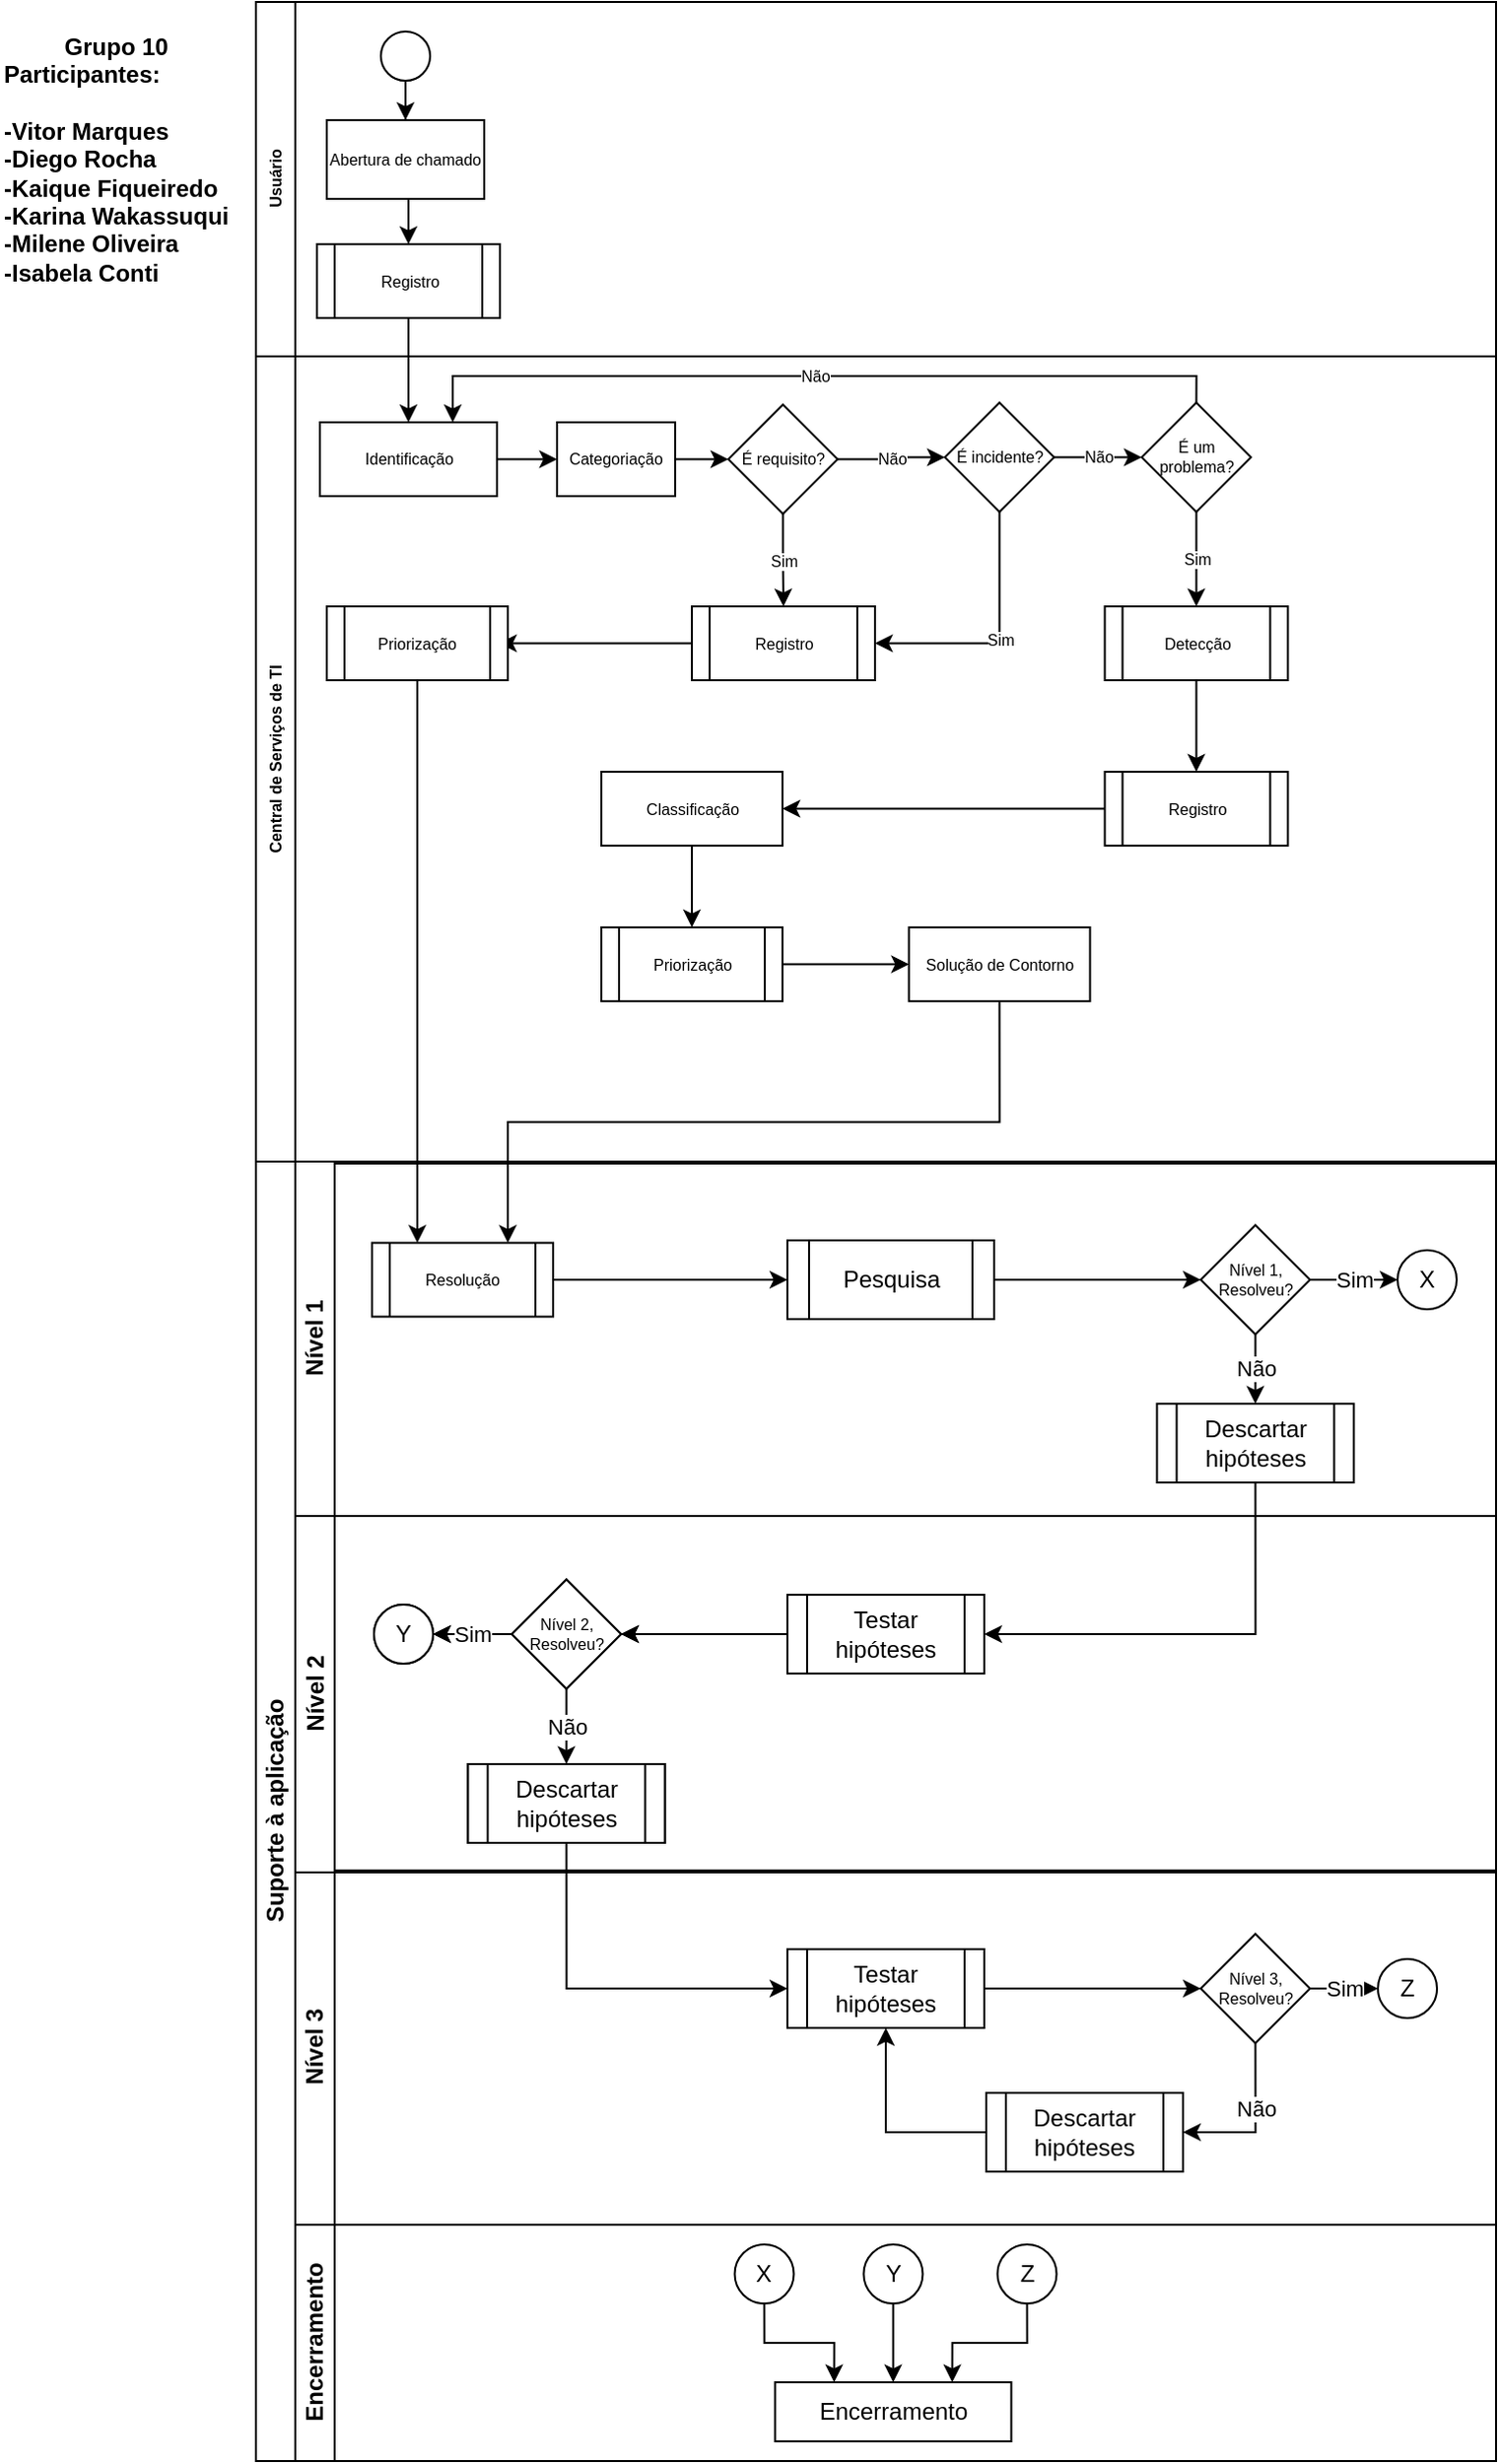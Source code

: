 <mxfile version="13.2.3" type="device"><diagram id="C5RBs43oDa-KdzZeNtuy" name="Page-1"><mxGraphModel dx="1500" dy="694" grid="1" gridSize="10" guides="1" tooltips="1" connect="1" arrows="1" fold="1" page="1" pageScale="1" pageWidth="827" pageHeight="1169" math="0" shadow="0"><root><mxCell id="WIyWlLk6GJQsqaUBKTNV-0"/><mxCell id="WIyWlLk6GJQsqaUBKTNV-1" parent="WIyWlLk6GJQsqaUBKTNV-0"/><mxCell id="LcGcvA93Wvn1qI45Pu4W-110" value="&lt;div style=&quot;font-size: 12px&quot; align=&quot;center&quot;&gt;Grupo 10 &lt;br style=&quot;font-size: 12px&quot;&gt;&lt;/div&gt;&lt;div style=&quot;font-size: 12px&quot;&gt;Participantes:&lt;/div&gt;&lt;div style=&quot;font-size: 12px&quot;&gt;&lt;br&gt;&lt;/div&gt;&lt;div style=&quot;font-size: 12px&quot;&gt;-Vitor Marques&lt;br style=&quot;font-size: 12px&quot;&gt;&lt;/div&gt;&lt;div style=&quot;font-size: 12px&quot;&gt;-Diego Rocha&lt;/div&gt;&lt;div style=&quot;font-size: 12px&quot;&gt;-Kaique Fiqueiredo&lt;/div&gt;&lt;div style=&quot;font-size: 12px&quot;&gt;-Karina Wakassuqui&lt;/div&gt;&lt;div style=&quot;font-size: 12px&quot;&gt;-Milene Oliveira&lt;/div&gt;&lt;div style=&quot;font-size: 12px&quot;&gt;-Isabela Conti&lt;br style=&quot;font-size: 12px&quot;&gt;&lt;/div&gt;" style="text;html=1;strokeColor=none;fillColor=none;align=left;verticalAlign=middle;whiteSpace=wrap;rounded=0;fontSize=12;fontStyle=1" parent="WIyWlLk6GJQsqaUBKTNV-1" vertex="1"><mxGeometry x="30" y="100" width="130" height="160" as="geometry"/></mxCell><mxCell id="a8Fe1ADQieGfbSoEw3_T-62" value="&lt;div style=&quot;font-size: 8px;&quot;&gt;Usuário&lt;/div&gt;" style="swimlane;html=1;startSize=20;horizontal=0;fontSize=8;" vertex="1" parent="WIyWlLk6GJQsqaUBKTNV-1"><mxGeometry x="160" y="100" width="630" height="180" as="geometry"/></mxCell><mxCell id="a8Fe1ADQieGfbSoEw3_T-63" value="" style="edgeStyle=orthogonalEdgeStyle;rounded=0;orthogonalLoop=1;jettySize=auto;html=1;fontSize=8;" edge="1" parent="a8Fe1ADQieGfbSoEw3_T-62" source="a8Fe1ADQieGfbSoEw3_T-64" target="a8Fe1ADQieGfbSoEw3_T-66"><mxGeometry relative="1" as="geometry"/></mxCell><mxCell id="a8Fe1ADQieGfbSoEw3_T-64" value="" style="shape=mxgraph.bpmn.shape;html=1;verticalLabelPosition=bottom;labelBackgroundColor=#ffffff;verticalAlign=top;align=center;perimeter=ellipsePerimeter;outlineConnect=0;outline=standard;symbol=general;fontSize=8;" vertex="1" parent="a8Fe1ADQieGfbSoEw3_T-62"><mxGeometry x="63.5" y="15" width="25" height="25" as="geometry"/></mxCell><mxCell id="a8Fe1ADQieGfbSoEw3_T-65" style="edgeStyle=orthogonalEdgeStyle;rounded=0;orthogonalLoop=1;jettySize=auto;html=1;exitX=0.5;exitY=1;exitDx=0;exitDy=0;entryX=0.5;entryY=0;entryDx=0;entryDy=0;" edge="1" parent="a8Fe1ADQieGfbSoEw3_T-62" source="a8Fe1ADQieGfbSoEw3_T-66" target="a8Fe1ADQieGfbSoEw3_T-67"><mxGeometry relative="1" as="geometry"/></mxCell><mxCell id="a8Fe1ADQieGfbSoEw3_T-66" value="Abertura de chamado" style="rounded=0;whiteSpace=wrap;html=1;fontSize=8;" vertex="1" parent="a8Fe1ADQieGfbSoEw3_T-62"><mxGeometry x="36" y="60" width="80" height="40" as="geometry"/></mxCell><mxCell id="a8Fe1ADQieGfbSoEw3_T-67" value="Registro" style="shape=process;whiteSpace=wrap;html=1;backgroundOutline=1;fontSize=8;" vertex="1" parent="a8Fe1ADQieGfbSoEw3_T-62"><mxGeometry x="31" y="123" width="93" height="37.5" as="geometry"/></mxCell><mxCell id="a8Fe1ADQieGfbSoEw3_T-68" value="&lt;div style=&quot;font-size: 8px;&quot;&gt;Central de Serviços de TI&lt;/div&gt;" style="swimlane;html=1;startSize=20;horizontal=0;fontSize=8;" vertex="1" parent="WIyWlLk6GJQsqaUBKTNV-1"><mxGeometry x="160" y="280" width="630" height="410" as="geometry"/></mxCell><mxCell id="a8Fe1ADQieGfbSoEw3_T-69" value="&lt;div&gt;Não&lt;/div&gt;" style="edgeStyle=orthogonalEdgeStyle;rounded=0;orthogonalLoop=1;jettySize=auto;html=1;exitX=1;exitY=0.5;exitDx=0;exitDy=0;entryX=0;entryY=0.5;entryDx=0;entryDy=0;fontSize=8;" edge="1" parent="a8Fe1ADQieGfbSoEw3_T-68" source="a8Fe1ADQieGfbSoEw3_T-72" target="a8Fe1ADQieGfbSoEw3_T-73"><mxGeometry relative="1" as="geometry"><mxPoint x="291" y="51.25" as="targetPoint"/></mxGeometry></mxCell><mxCell id="a8Fe1ADQieGfbSoEw3_T-70" value="&lt;div&gt;Sim&lt;/div&gt;" style="edgeStyle=orthogonalEdgeStyle;rounded=0;orthogonalLoop=1;jettySize=auto;html=1;fontSize=8;entryX=1;entryY=0.5;entryDx=0;entryDy=0;" edge="1" parent="a8Fe1ADQieGfbSoEw3_T-68" source="a8Fe1ADQieGfbSoEw3_T-73" target="a8Fe1ADQieGfbSoEw3_T-84"><mxGeometry relative="1" as="geometry"><mxPoint x="377.8" y="118.05" as="targetPoint"/><Array as="points"><mxPoint x="378" y="146"/></Array></mxGeometry></mxCell><mxCell id="a8Fe1ADQieGfbSoEw3_T-71" value="Não" style="edgeStyle=orthogonalEdgeStyle;rounded=0;orthogonalLoop=1;jettySize=auto;html=1;fontSize=8;" edge="1" parent="a8Fe1ADQieGfbSoEw3_T-68" source="a8Fe1ADQieGfbSoEw3_T-73" target="a8Fe1ADQieGfbSoEw3_T-80"><mxGeometry relative="1" as="geometry"/></mxCell><mxCell id="a8Fe1ADQieGfbSoEw3_T-72" value="É requisito?" style="rhombus;whiteSpace=wrap;html=1;fontSize=8;" vertex="1" parent="a8Fe1ADQieGfbSoEw3_T-68"><mxGeometry x="240" y="24.5" width="55.5" height="55.5" as="geometry"/></mxCell><mxCell id="a8Fe1ADQieGfbSoEw3_T-73" value="É incidente?" style="rhombus;whiteSpace=wrap;html=1;fontSize=8;" vertex="1" parent="a8Fe1ADQieGfbSoEw3_T-68"><mxGeometry x="350" y="23.5" width="55.5" height="55.5" as="geometry"/></mxCell><mxCell id="a8Fe1ADQieGfbSoEw3_T-74" value="Sim" style="edgeStyle=orthogonalEdgeStyle;rounded=0;orthogonalLoop=1;jettySize=auto;html=1;fontSize=8;" edge="1" parent="a8Fe1ADQieGfbSoEw3_T-68" source="a8Fe1ADQieGfbSoEw3_T-72" target="a8Fe1ADQieGfbSoEw3_T-84"><mxGeometry relative="1" as="geometry"/></mxCell><mxCell id="a8Fe1ADQieGfbSoEw3_T-75" style="edgeStyle=orthogonalEdgeStyle;rounded=0;orthogonalLoop=1;jettySize=auto;html=1;exitX=1;exitY=0.5;exitDx=0;exitDy=0;entryX=0;entryY=0.5;entryDx=0;entryDy=0;" edge="1" parent="a8Fe1ADQieGfbSoEw3_T-68" source="a8Fe1ADQieGfbSoEw3_T-76" target="a8Fe1ADQieGfbSoEw3_T-82"><mxGeometry relative="1" as="geometry"/></mxCell><mxCell id="a8Fe1ADQieGfbSoEw3_T-76" value="Identificação" style="rounded=0;whiteSpace=wrap;html=1;fontSize=8;" vertex="1" parent="a8Fe1ADQieGfbSoEw3_T-68"><mxGeometry x="32.5" y="33.5" width="90" height="37.5" as="geometry"/></mxCell><mxCell id="a8Fe1ADQieGfbSoEw3_T-77" style="edgeStyle=orthogonalEdgeStyle;rounded=0;orthogonalLoop=1;jettySize=auto;html=1;exitX=0;exitY=0.5;exitDx=0;exitDy=0;entryX=1;entryY=0.5;entryDx=0;entryDy=0;fontSize=8;" edge="1" parent="a8Fe1ADQieGfbSoEw3_T-68" source="a8Fe1ADQieGfbSoEw3_T-84"><mxGeometry relative="1" as="geometry"><mxPoint x="123.5" y="145.75" as="targetPoint"/></mxGeometry></mxCell><mxCell id="a8Fe1ADQieGfbSoEw3_T-78" value="Sim" style="edgeStyle=orthogonalEdgeStyle;rounded=0;orthogonalLoop=1;jettySize=auto;html=1;fontSize=8;entryX=0.5;entryY=0;entryDx=0;entryDy=0;" edge="1" parent="a8Fe1ADQieGfbSoEw3_T-68" source="a8Fe1ADQieGfbSoEw3_T-80" target="a8Fe1ADQieGfbSoEw3_T-86"><mxGeometry relative="1" as="geometry"><mxPoint x="477.75" y="159" as="targetPoint"/></mxGeometry></mxCell><mxCell id="a8Fe1ADQieGfbSoEw3_T-79" value="Não" style="edgeStyle=orthogonalEdgeStyle;rounded=0;orthogonalLoop=1;jettySize=auto;html=1;exitX=0.5;exitY=0;exitDx=0;exitDy=0;entryX=0.75;entryY=0;entryDx=0;entryDy=0;fontSize=8;" edge="1" parent="a8Fe1ADQieGfbSoEw3_T-68" source="a8Fe1ADQieGfbSoEw3_T-80" target="a8Fe1ADQieGfbSoEw3_T-76"><mxGeometry relative="1" as="geometry"><Array as="points"><mxPoint x="478" y="10"/><mxPoint x="100" y="10"/></Array></mxGeometry></mxCell><mxCell id="a8Fe1ADQieGfbSoEw3_T-80" value="É um problema?" style="rhombus;whiteSpace=wrap;html=1;fontSize=8;" vertex="1" parent="a8Fe1ADQieGfbSoEw3_T-68"><mxGeometry x="450" y="23.5" width="55.5" height="55.5" as="geometry"/></mxCell><mxCell id="a8Fe1ADQieGfbSoEw3_T-81" style="edgeStyle=orthogonalEdgeStyle;rounded=0;orthogonalLoop=1;jettySize=auto;html=1;exitX=1;exitY=0.5;exitDx=0;exitDy=0;entryX=0;entryY=0.5;entryDx=0;entryDy=0;" edge="1" parent="a8Fe1ADQieGfbSoEw3_T-68" source="a8Fe1ADQieGfbSoEw3_T-82" target="a8Fe1ADQieGfbSoEw3_T-72"><mxGeometry relative="1" as="geometry"/></mxCell><mxCell id="a8Fe1ADQieGfbSoEw3_T-82" value="Categoriação" style="rounded=0;whiteSpace=wrap;html=1;fontSize=8;" vertex="1" parent="a8Fe1ADQieGfbSoEw3_T-68"><mxGeometry x="153" y="33.5" width="60" height="37.5" as="geometry"/></mxCell><mxCell id="a8Fe1ADQieGfbSoEw3_T-83" value="Priorização" style="shape=process;whiteSpace=wrap;html=1;backgroundOutline=1;fontSize=8;" vertex="1" parent="a8Fe1ADQieGfbSoEw3_T-68"><mxGeometry x="36" y="127" width="92" height="37.5" as="geometry"/></mxCell><mxCell id="a8Fe1ADQieGfbSoEw3_T-84" value="Registro" style="shape=process;whiteSpace=wrap;html=1;backgroundOutline=1;fontSize=8;" vertex="1" parent="a8Fe1ADQieGfbSoEw3_T-68"><mxGeometry x="221.5" y="127" width="93" height="37.5" as="geometry"/></mxCell><mxCell id="a8Fe1ADQieGfbSoEw3_T-85" style="edgeStyle=orthogonalEdgeStyle;rounded=0;orthogonalLoop=1;jettySize=auto;html=1;exitX=0.5;exitY=1;exitDx=0;exitDy=0;entryX=0.5;entryY=0;entryDx=0;entryDy=0;fontSize=8;" edge="1" parent="a8Fe1ADQieGfbSoEw3_T-68" source="a8Fe1ADQieGfbSoEw3_T-86" target="a8Fe1ADQieGfbSoEw3_T-90"><mxGeometry relative="1" as="geometry"/></mxCell><mxCell id="a8Fe1ADQieGfbSoEw3_T-86" value="Detecção" style="shape=process;whiteSpace=wrap;html=1;backgroundOutline=1;fontSize=8;" vertex="1" parent="a8Fe1ADQieGfbSoEw3_T-68"><mxGeometry x="431.25" y="127" width="93" height="37.5" as="geometry"/></mxCell><mxCell id="a8Fe1ADQieGfbSoEw3_T-87" style="edgeStyle=orthogonalEdgeStyle;rounded=0;orthogonalLoop=1;jettySize=auto;html=1;exitX=0.5;exitY=1;exitDx=0;exitDy=0;entryX=0.5;entryY=0;entryDx=0;entryDy=0;fontSize=8;" edge="1" parent="a8Fe1ADQieGfbSoEw3_T-68" source="a8Fe1ADQieGfbSoEw3_T-89" target="a8Fe1ADQieGfbSoEw3_T-93"><mxGeometry relative="1" as="geometry"/></mxCell><mxCell id="a8Fe1ADQieGfbSoEw3_T-88" style="edgeStyle=orthogonalEdgeStyle;rounded=0;orthogonalLoop=1;jettySize=auto;html=1;exitX=0;exitY=0.5;exitDx=0;exitDy=0;entryX=1;entryY=0.5;entryDx=0;entryDy=0;fontSize=8;" edge="1" parent="a8Fe1ADQieGfbSoEw3_T-68" source="a8Fe1ADQieGfbSoEw3_T-90" target="a8Fe1ADQieGfbSoEw3_T-89"><mxGeometry relative="1" as="geometry"/></mxCell><mxCell id="a8Fe1ADQieGfbSoEw3_T-89" value="Classificação" style="rounded=0;whiteSpace=wrap;html=1;fontSize=8;" vertex="1" parent="a8Fe1ADQieGfbSoEw3_T-68"><mxGeometry x="175.5" y="211" width="92" height="37.5" as="geometry"/></mxCell><mxCell id="a8Fe1ADQieGfbSoEw3_T-90" value="Registro" style="shape=process;whiteSpace=wrap;html=1;backgroundOutline=1;fontSize=8;" vertex="1" parent="a8Fe1ADQieGfbSoEw3_T-68"><mxGeometry x="431.25" y="211" width="93" height="37.5" as="geometry"/></mxCell><mxCell id="a8Fe1ADQieGfbSoEw3_T-91" style="edgeStyle=orthogonalEdgeStyle;rounded=0;orthogonalLoop=1;jettySize=auto;html=1;exitX=1;exitY=0.5;exitDx=0;exitDy=0;entryX=0;entryY=0.5;entryDx=0;entryDy=0;fontSize=8;" edge="1" parent="a8Fe1ADQieGfbSoEw3_T-68" source="a8Fe1ADQieGfbSoEw3_T-93" target="a8Fe1ADQieGfbSoEw3_T-92"><mxGeometry relative="1" as="geometry"/></mxCell><mxCell id="a8Fe1ADQieGfbSoEw3_T-92" value="Solução de Contorno" style="rounded=0;whiteSpace=wrap;html=1;fontSize=8;" vertex="1" parent="a8Fe1ADQieGfbSoEw3_T-68"><mxGeometry x="331.75" y="290" width="92" height="37.5" as="geometry"/></mxCell><mxCell id="a8Fe1ADQieGfbSoEw3_T-93" value="Priorização" style="shape=process;whiteSpace=wrap;html=1;backgroundOutline=1;fontSize=8;" vertex="1" parent="a8Fe1ADQieGfbSoEw3_T-68"><mxGeometry x="175.5" y="290" width="92" height="37.5" as="geometry"/></mxCell><mxCell id="a8Fe1ADQieGfbSoEw3_T-175" value="Suporte à aplicação" style="swimlane;html=1;childLayout=stackLayout;resizeParent=1;resizeParentMax=0;horizontal=0;startSize=20;horizontalStack=0;" vertex="1" parent="WIyWlLk6GJQsqaUBKTNV-1"><mxGeometry x="160" y="689" width="630" height="660" as="geometry"/></mxCell><mxCell id="a8Fe1ADQieGfbSoEw3_T-176" value="Nível 1" style="swimlane;html=1;startSize=20;horizontal=0;" vertex="1" parent="a8Fe1ADQieGfbSoEw3_T-175"><mxGeometry x="20" width="610" height="180" as="geometry"/></mxCell><mxCell id="a8Fe1ADQieGfbSoEw3_T-177" style="edgeStyle=orthogonalEdgeStyle;rounded=0;orthogonalLoop=1;jettySize=auto;html=1;exitX=1;exitY=0.5;exitDx=0;exitDy=0;entryX=0;entryY=0.5;entryDx=0;entryDy=0;" edge="1" parent="a8Fe1ADQieGfbSoEw3_T-176" source="a8Fe1ADQieGfbSoEw3_T-202" target="a8Fe1ADQieGfbSoEw3_T-181"><mxGeometry relative="1" as="geometry"/></mxCell><mxCell id="a8Fe1ADQieGfbSoEw3_T-178" value="Resolução" style="shape=process;whiteSpace=wrap;html=1;backgroundOutline=1;fontSize=8;" vertex="1" parent="a8Fe1ADQieGfbSoEw3_T-176"><mxGeometry x="39" y="41.25" width="92" height="37.5" as="geometry"/></mxCell><mxCell id="a8Fe1ADQieGfbSoEw3_T-179" value="X" style="ellipse;whiteSpace=wrap;html=1;aspect=fixed;" vertex="1" parent="a8Fe1ADQieGfbSoEw3_T-176"><mxGeometry x="560" y="45" width="30" height="30" as="geometry"/></mxCell><mxCell id="a8Fe1ADQieGfbSoEw3_T-180" value="Sim" style="edgeStyle=orthogonalEdgeStyle;rounded=0;orthogonalLoop=1;jettySize=auto;html=1;exitX=1;exitY=0.5;exitDx=0;exitDy=0;entryX=0;entryY=0.5;entryDx=0;entryDy=0;" edge="1" parent="a8Fe1ADQieGfbSoEw3_T-176" source="a8Fe1ADQieGfbSoEw3_T-181" target="a8Fe1ADQieGfbSoEw3_T-179"><mxGeometry relative="1" as="geometry"/></mxCell><mxCell id="a8Fe1ADQieGfbSoEw3_T-216" value="Não" style="edgeStyle=orthogonalEdgeStyle;rounded=0;orthogonalLoop=1;jettySize=auto;html=1;exitX=0.5;exitY=1;exitDx=0;exitDy=0;entryX=0.5;entryY=0;entryDx=0;entryDy=0;" edge="1" parent="a8Fe1ADQieGfbSoEw3_T-176" source="a8Fe1ADQieGfbSoEw3_T-181" target="a8Fe1ADQieGfbSoEw3_T-215"><mxGeometry relative="1" as="geometry"/></mxCell><mxCell id="a8Fe1ADQieGfbSoEw3_T-181" value="Nível 1, Resolveu?" style="rhombus;whiteSpace=wrap;html=1;fontSize=8;" vertex="1" parent="a8Fe1ADQieGfbSoEw3_T-176"><mxGeometry x="460" y="32.25" width="55.5" height="55.5" as="geometry"/></mxCell><mxCell id="a8Fe1ADQieGfbSoEw3_T-203" style="edgeStyle=orthogonalEdgeStyle;rounded=0;orthogonalLoop=1;jettySize=auto;html=1;exitX=1;exitY=0.5;exitDx=0;exitDy=0;entryX=0;entryY=0.5;entryDx=0;entryDy=0;" edge="1" parent="a8Fe1ADQieGfbSoEw3_T-176" source="a8Fe1ADQieGfbSoEw3_T-178" target="a8Fe1ADQieGfbSoEw3_T-202"><mxGeometry relative="1" as="geometry"><mxPoint x="311" y="749" as="sourcePoint"/><mxPoint x="640" y="749" as="targetPoint"/></mxGeometry></mxCell><mxCell id="a8Fe1ADQieGfbSoEw3_T-202" value="Pesquisa" style="shape=process;whiteSpace=wrap;html=1;backgroundOutline=1;" vertex="1" parent="a8Fe1ADQieGfbSoEw3_T-176"><mxGeometry x="250" y="40" width="105" height="40" as="geometry"/></mxCell><mxCell id="a8Fe1ADQieGfbSoEw3_T-215" value="Descartar hipóteses" style="shape=process;whiteSpace=wrap;html=1;backgroundOutline=1;" vertex="1" parent="a8Fe1ADQieGfbSoEw3_T-176"><mxGeometry x="437.75" y="123" width="100" height="40" as="geometry"/></mxCell><mxCell id="a8Fe1ADQieGfbSoEw3_T-182" value="Nível 2" style="swimlane;html=1;startSize=20;horizontal=0;" vertex="1" parent="a8Fe1ADQieGfbSoEw3_T-175"><mxGeometry x="20" y="180" width="610" height="180" as="geometry"/></mxCell><mxCell id="a8Fe1ADQieGfbSoEw3_T-183" style="edgeStyle=orthogonalEdgeStyle;rounded=0;orthogonalLoop=1;jettySize=auto;html=1;exitX=0;exitY=0.5;exitDx=0;exitDy=0;entryX=1;entryY=0.5;entryDx=0;entryDy=0;" edge="1" parent="a8Fe1ADQieGfbSoEw3_T-182" source="a8Fe1ADQieGfbSoEw3_T-184" target="a8Fe1ADQieGfbSoEw3_T-185"><mxGeometry relative="1" as="geometry"/></mxCell><mxCell id="a8Fe1ADQieGfbSoEw3_T-184" value="Nível 2, Resolveu?" style="rhombus;whiteSpace=wrap;html=1;fontSize=8;" vertex="1" parent="a8Fe1ADQieGfbSoEw3_T-182"><mxGeometry x="110" y="32.25" width="55.5" height="55.5" as="geometry"/></mxCell><mxCell id="a8Fe1ADQieGfbSoEw3_T-185" value="Y" style="ellipse;whiteSpace=wrap;html=1;aspect=fixed;" vertex="1" parent="a8Fe1ADQieGfbSoEw3_T-182"><mxGeometry x="40" y="45" width="30" height="30" as="geometry"/></mxCell><mxCell id="a8Fe1ADQieGfbSoEw3_T-208" style="edgeStyle=orthogonalEdgeStyle;rounded=0;orthogonalLoop=1;jettySize=auto;html=1;exitX=0;exitY=0.5;exitDx=0;exitDy=0;entryX=1;entryY=0.5;entryDx=0;entryDy=0;" edge="1" parent="a8Fe1ADQieGfbSoEw3_T-182" source="a8Fe1ADQieGfbSoEw3_T-204" target="a8Fe1ADQieGfbSoEw3_T-184"><mxGeometry relative="1" as="geometry"/></mxCell><mxCell id="a8Fe1ADQieGfbSoEw3_T-204" value="Analisar " style="shape=process;whiteSpace=wrap;html=1;backgroundOutline=1;" vertex="1" parent="a8Fe1ADQieGfbSoEw3_T-182"><mxGeometry x="250" y="40" width="100" height="40" as="geometry"/></mxCell><mxCell id="a8Fe1ADQieGfbSoEw3_T-218" value="Filtrar Soluções" style="shape=process;whiteSpace=wrap;html=1;backgroundOutline=1;" vertex="1" parent="a8Fe1ADQieGfbSoEw3_T-182"><mxGeometry x="87.75" y="126" width="100" height="40" as="geometry"/></mxCell><mxCell id="a8Fe1ADQieGfbSoEw3_T-186" value="Nível 3" style="swimlane;html=1;startSize=20;horizontal=0;" vertex="1" parent="a8Fe1ADQieGfbSoEw3_T-175"><mxGeometry x="20" y="360" width="610" height="180" as="geometry"/></mxCell><mxCell id="a8Fe1ADQieGfbSoEw3_T-187" value="&lt;div&gt;Sim&lt;/div&gt;" style="edgeStyle=orthogonalEdgeStyle;rounded=0;orthogonalLoop=1;jettySize=auto;html=1;exitX=1;exitY=0.5;exitDx=0;exitDy=0;entryX=0;entryY=0.5;entryDx=0;entryDy=0;" edge="1" parent="a8Fe1ADQieGfbSoEw3_T-186" source="a8Fe1ADQieGfbSoEw3_T-188" target="a8Fe1ADQieGfbSoEw3_T-189"><mxGeometry relative="1" as="geometry"/></mxCell><mxCell id="a8Fe1ADQieGfbSoEw3_T-222" style="edgeStyle=orthogonalEdgeStyle;rounded=0;orthogonalLoop=1;jettySize=auto;html=1;exitX=1;exitY=0.5;exitDx=0;exitDy=0;entryX=0;entryY=0.5;entryDx=0;entryDy=0;" edge="1" parent="a8Fe1ADQieGfbSoEw3_T-186" source="a8Fe1ADQieGfbSoEw3_T-219" target="a8Fe1ADQieGfbSoEw3_T-188"><mxGeometry relative="1" as="geometry"/></mxCell><mxCell id="a8Fe1ADQieGfbSoEw3_T-219" value="Testar hipóteses" style="shape=process;whiteSpace=wrap;html=1;backgroundOutline=1;" vertex="1" parent="a8Fe1ADQieGfbSoEw3_T-186"><mxGeometry x="250" y="40" width="100" height="40" as="geometry"/></mxCell><mxCell id="a8Fe1ADQieGfbSoEw3_T-227" value="Não" style="edgeStyle=orthogonalEdgeStyle;rounded=0;orthogonalLoop=1;jettySize=auto;html=1;exitX=0.5;exitY=1;exitDx=0;exitDy=0;entryX=1;entryY=0.5;entryDx=0;entryDy=0;" edge="1" parent="a8Fe1ADQieGfbSoEw3_T-186" source="a8Fe1ADQieGfbSoEw3_T-188" target="a8Fe1ADQieGfbSoEw3_T-226"><mxGeometry x="-0.19" relative="1" as="geometry"><mxPoint as="offset"/></mxGeometry></mxCell><mxCell id="a8Fe1ADQieGfbSoEw3_T-188" value="Nível 3, Resolveu?" style="rhombus;whiteSpace=wrap;html=1;fontSize=8;" vertex="1" parent="a8Fe1ADQieGfbSoEw3_T-186"><mxGeometry x="460" y="32.25" width="55.5" height="55.5" as="geometry"/></mxCell><mxCell id="a8Fe1ADQieGfbSoEw3_T-189" value="Z" style="ellipse;whiteSpace=wrap;html=1;aspect=fixed;" vertex="1" parent="a8Fe1ADQieGfbSoEw3_T-186"><mxGeometry x="550" y="45" width="30" height="30" as="geometry"/></mxCell><mxCell id="a8Fe1ADQieGfbSoEw3_T-228" style="edgeStyle=orthogonalEdgeStyle;rounded=0;orthogonalLoop=1;jettySize=auto;html=1;exitX=0;exitY=0.5;exitDx=0;exitDy=0;entryX=0.5;entryY=1;entryDx=0;entryDy=0;" edge="1" parent="a8Fe1ADQieGfbSoEw3_T-186" source="a8Fe1ADQieGfbSoEw3_T-226" target="a8Fe1ADQieGfbSoEw3_T-219"><mxGeometry relative="1" as="geometry"/></mxCell><mxCell id="a8Fe1ADQieGfbSoEw3_T-226" value="Descartar hipóteses" style="shape=process;whiteSpace=wrap;html=1;backgroundOutline=1;" vertex="1" parent="a8Fe1ADQieGfbSoEw3_T-186"><mxGeometry x="351" y="113" width="100" height="40" as="geometry"/></mxCell><mxCell id="a8Fe1ADQieGfbSoEw3_T-192" value="&lt;div&gt;Encerramento&lt;/div&gt;" style="swimlane;html=1;startSize=20;horizontal=0;" vertex="1" parent="a8Fe1ADQieGfbSoEw3_T-175"><mxGeometry x="20" y="540" width="610" height="120" as="geometry"/></mxCell><mxCell id="a8Fe1ADQieGfbSoEw3_T-193" style="edgeStyle=orthogonalEdgeStyle;rounded=0;orthogonalLoop=1;jettySize=auto;html=1;exitX=0.5;exitY=1;exitDx=0;exitDy=0;entryX=0.25;entryY=0;entryDx=0;entryDy=0;" edge="1" parent="a8Fe1ADQieGfbSoEw3_T-192" source="a8Fe1ADQieGfbSoEw3_T-194" target="a8Fe1ADQieGfbSoEw3_T-199"><mxGeometry relative="1" as="geometry"/></mxCell><mxCell id="a8Fe1ADQieGfbSoEw3_T-194" value="X" style="ellipse;whiteSpace=wrap;html=1;aspect=fixed;" vertex="1" parent="a8Fe1ADQieGfbSoEw3_T-192"><mxGeometry x="223.25" y="10" width="30" height="30" as="geometry"/></mxCell><mxCell id="a8Fe1ADQieGfbSoEw3_T-195" style="edgeStyle=orthogonalEdgeStyle;rounded=0;orthogonalLoop=1;jettySize=auto;html=1;exitX=0.5;exitY=1;exitDx=0;exitDy=0;entryX=0.5;entryY=0;entryDx=0;entryDy=0;" edge="1" parent="a8Fe1ADQieGfbSoEw3_T-192" source="a8Fe1ADQieGfbSoEw3_T-196" target="a8Fe1ADQieGfbSoEw3_T-199"><mxGeometry relative="1" as="geometry"/></mxCell><mxCell id="a8Fe1ADQieGfbSoEw3_T-196" value="Y" style="ellipse;whiteSpace=wrap;html=1;aspect=fixed;" vertex="1" parent="a8Fe1ADQieGfbSoEw3_T-192"><mxGeometry x="288.75" y="10" width="30" height="30" as="geometry"/></mxCell><mxCell id="a8Fe1ADQieGfbSoEw3_T-197" style="edgeStyle=orthogonalEdgeStyle;rounded=0;orthogonalLoop=1;jettySize=auto;html=1;exitX=0.5;exitY=1;exitDx=0;exitDy=0;entryX=0.75;entryY=0;entryDx=0;entryDy=0;" edge="1" parent="a8Fe1ADQieGfbSoEw3_T-192" source="a8Fe1ADQieGfbSoEw3_T-198" target="a8Fe1ADQieGfbSoEw3_T-199"><mxGeometry relative="1" as="geometry"/></mxCell><mxCell id="a8Fe1ADQieGfbSoEw3_T-198" value="Z" style="ellipse;whiteSpace=wrap;html=1;aspect=fixed;" vertex="1" parent="a8Fe1ADQieGfbSoEw3_T-192"><mxGeometry x="356.75" y="10" width="30" height="30" as="geometry"/></mxCell><mxCell id="a8Fe1ADQieGfbSoEw3_T-199" value="Encerramento" style="rounded=0;whiteSpace=wrap;html=1;" vertex="1" parent="a8Fe1ADQieGfbSoEw3_T-192"><mxGeometry x="243.75" y="80" width="120" height="30" as="geometry"/></mxCell><mxCell id="a8Fe1ADQieGfbSoEw3_T-221" style="edgeStyle=orthogonalEdgeStyle;rounded=0;orthogonalLoop=1;jettySize=auto;html=1;exitX=0.5;exitY=1;exitDx=0;exitDy=0;entryX=0;entryY=0.5;entryDx=0;entryDy=0;" edge="1" parent="a8Fe1ADQieGfbSoEw3_T-175" source="a8Fe1ADQieGfbSoEw3_T-218" target="a8Fe1ADQieGfbSoEw3_T-219"><mxGeometry relative="1" as="geometry"/></mxCell><mxCell id="a8Fe1ADQieGfbSoEw3_T-120" value="" style="edgeStyle=orthogonalEdgeStyle;rounded=0;orthogonalLoop=1;jettySize=auto;html=1;fontSize=8;entryX=0.25;entryY=0;entryDx=0;entryDy=0;" edge="1" parent="WIyWlLk6GJQsqaUBKTNV-1" source="a8Fe1ADQieGfbSoEw3_T-83" target="a8Fe1ADQieGfbSoEw3_T-178"><mxGeometry relative="1" as="geometry"><mxPoint x="242" y="671.25" as="targetPoint"/></mxGeometry></mxCell><mxCell id="a8Fe1ADQieGfbSoEw3_T-94" style="edgeStyle=orthogonalEdgeStyle;rounded=0;orthogonalLoop=1;jettySize=auto;html=1;exitX=0.5;exitY=1;exitDx=0;exitDy=0;entryX=0.75;entryY=0;entryDx=0;entryDy=0;" edge="1" parent="WIyWlLk6GJQsqaUBKTNV-1" source="a8Fe1ADQieGfbSoEw3_T-92" target="a8Fe1ADQieGfbSoEw3_T-178"><mxGeometry relative="1" as="geometry"><mxPoint x="265" y="671.25" as="targetPoint"/></mxGeometry></mxCell><mxCell id="a8Fe1ADQieGfbSoEw3_T-209" value="Nível 2" style="swimlane;html=1;startSize=20;horizontal=0;" vertex="1" parent="WIyWlLk6GJQsqaUBKTNV-1"><mxGeometry x="180" y="869" width="610" height="181" as="geometry"/></mxCell><mxCell id="a8Fe1ADQieGfbSoEw3_T-210" value="Sim" style="edgeStyle=orthogonalEdgeStyle;rounded=0;orthogonalLoop=1;jettySize=auto;html=1;exitX=0;exitY=0.5;exitDx=0;exitDy=0;entryX=1;entryY=0.5;entryDx=0;entryDy=0;" edge="1" parent="a8Fe1ADQieGfbSoEw3_T-209" source="a8Fe1ADQieGfbSoEw3_T-211" target="a8Fe1ADQieGfbSoEw3_T-212"><mxGeometry relative="1" as="geometry"/></mxCell><mxCell id="a8Fe1ADQieGfbSoEw3_T-211" value="Nível 2, Resolveu?" style="rhombus;whiteSpace=wrap;html=1;fontSize=8;" vertex="1" parent="a8Fe1ADQieGfbSoEw3_T-209"><mxGeometry x="110" y="32.25" width="55.5" height="55.5" as="geometry"/></mxCell><mxCell id="a8Fe1ADQieGfbSoEw3_T-212" value="Y" style="ellipse;whiteSpace=wrap;html=1;aspect=fixed;" vertex="1" parent="a8Fe1ADQieGfbSoEw3_T-209"><mxGeometry x="40" y="45" width="30" height="30" as="geometry"/></mxCell><mxCell id="a8Fe1ADQieGfbSoEw3_T-213" style="edgeStyle=orthogonalEdgeStyle;rounded=0;orthogonalLoop=1;jettySize=auto;html=1;exitX=0;exitY=0.5;exitDx=0;exitDy=0;entryX=1;entryY=0.5;entryDx=0;entryDy=0;" edge="1" parent="a8Fe1ADQieGfbSoEw3_T-209" source="a8Fe1ADQieGfbSoEw3_T-214" target="a8Fe1ADQieGfbSoEw3_T-211"><mxGeometry relative="1" as="geometry"/></mxCell><mxCell id="a8Fe1ADQieGfbSoEw3_T-214" value="Testar hipóteses" style="shape=process;whiteSpace=wrap;html=1;backgroundOutline=1;" vertex="1" parent="a8Fe1ADQieGfbSoEw3_T-209"><mxGeometry x="250" y="40" width="100" height="40" as="geometry"/></mxCell><mxCell id="a8Fe1ADQieGfbSoEw3_T-217" style="edgeStyle=orthogonalEdgeStyle;rounded=0;orthogonalLoop=1;jettySize=auto;html=1;exitX=0.5;exitY=1;exitDx=0;exitDy=0;entryX=1;entryY=0.5;entryDx=0;entryDy=0;" edge="1" parent="WIyWlLk6GJQsqaUBKTNV-1" source="a8Fe1ADQieGfbSoEw3_T-215" target="a8Fe1ADQieGfbSoEw3_T-214"><mxGeometry relative="1" as="geometry"/></mxCell><mxCell id="a8Fe1ADQieGfbSoEw3_T-220" value="Não" style="edgeStyle=orthogonalEdgeStyle;rounded=0;orthogonalLoop=1;jettySize=auto;html=1;exitX=0.5;exitY=1;exitDx=0;exitDy=0;entryX=0.5;entryY=0;entryDx=0;entryDy=0;" edge="1" parent="WIyWlLk6GJQsqaUBKTNV-1" source="a8Fe1ADQieGfbSoEw3_T-211" target="a8Fe1ADQieGfbSoEw3_T-218"><mxGeometry relative="1" as="geometry"><mxPoint x="318" y="980" as="targetPoint"/></mxGeometry></mxCell><mxCell id="a8Fe1ADQieGfbSoEw3_T-224" value="Descartar hipóteses" style="shape=process;whiteSpace=wrap;html=1;backgroundOutline=1;" vertex="1" parent="WIyWlLk6GJQsqaUBKTNV-1"><mxGeometry x="267.75" y="995" width="100" height="40" as="geometry"/></mxCell><mxCell id="a8Fe1ADQieGfbSoEw3_T-229" style="edgeStyle=orthogonalEdgeStyle;rounded=0;orthogonalLoop=1;jettySize=auto;html=1;exitX=0.5;exitY=1;exitDx=0;exitDy=0;entryX=0.5;entryY=0;entryDx=0;entryDy=0;" edge="1" parent="WIyWlLk6GJQsqaUBKTNV-1" source="a8Fe1ADQieGfbSoEw3_T-67" target="a8Fe1ADQieGfbSoEw3_T-76"><mxGeometry relative="1" as="geometry"/></mxCell></root></mxGraphModel></diagram></mxfile>